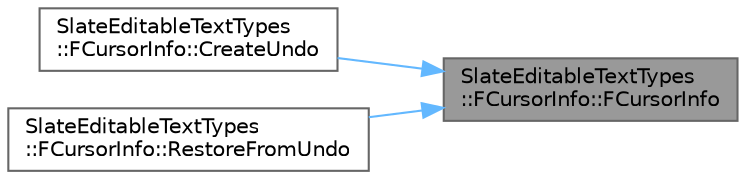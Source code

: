 digraph "SlateEditableTextTypes::FCursorInfo::FCursorInfo"
{
 // INTERACTIVE_SVG=YES
 // LATEX_PDF_SIZE
  bgcolor="transparent";
  edge [fontname=Helvetica,fontsize=10,labelfontname=Helvetica,labelfontsize=10];
  node [fontname=Helvetica,fontsize=10,shape=box,height=0.2,width=0.4];
  rankdir="RL";
  Node1 [id="Node000001",label="SlateEditableTextTypes\l::FCursorInfo::FCursorInfo",height=0.2,width=0.4,color="gray40", fillcolor="grey60", style="filled", fontcolor="black",tooltip=" "];
  Node1 -> Node2 [id="edge1_Node000001_Node000002",dir="back",color="steelblue1",style="solid",tooltip=" "];
  Node2 [id="Node000002",label="SlateEditableTextTypes\l::FCursorInfo::CreateUndo",height=0.2,width=0.4,color="grey40", fillcolor="white", style="filled",URL="$dd/d8d/classSlateEditableTextTypes_1_1FCursorInfo.html#a42814e542d3632580b2def6424cc61ef",tooltip="Create an undo for this cursor data."];
  Node1 -> Node3 [id="edge2_Node000001_Node000003",dir="back",color="steelblue1",style="solid",tooltip=" "];
  Node3 [id="Node000003",label="SlateEditableTextTypes\l::FCursorInfo::RestoreFromUndo",height=0.2,width=0.4,color="grey40", fillcolor="white", style="filled",URL="$dd/d8d/classSlateEditableTextTypes_1_1FCursorInfo.html#a67c519541588befcb96efd91a07b0bc1",tooltip="Restore this cursor data from an undo."];
}
